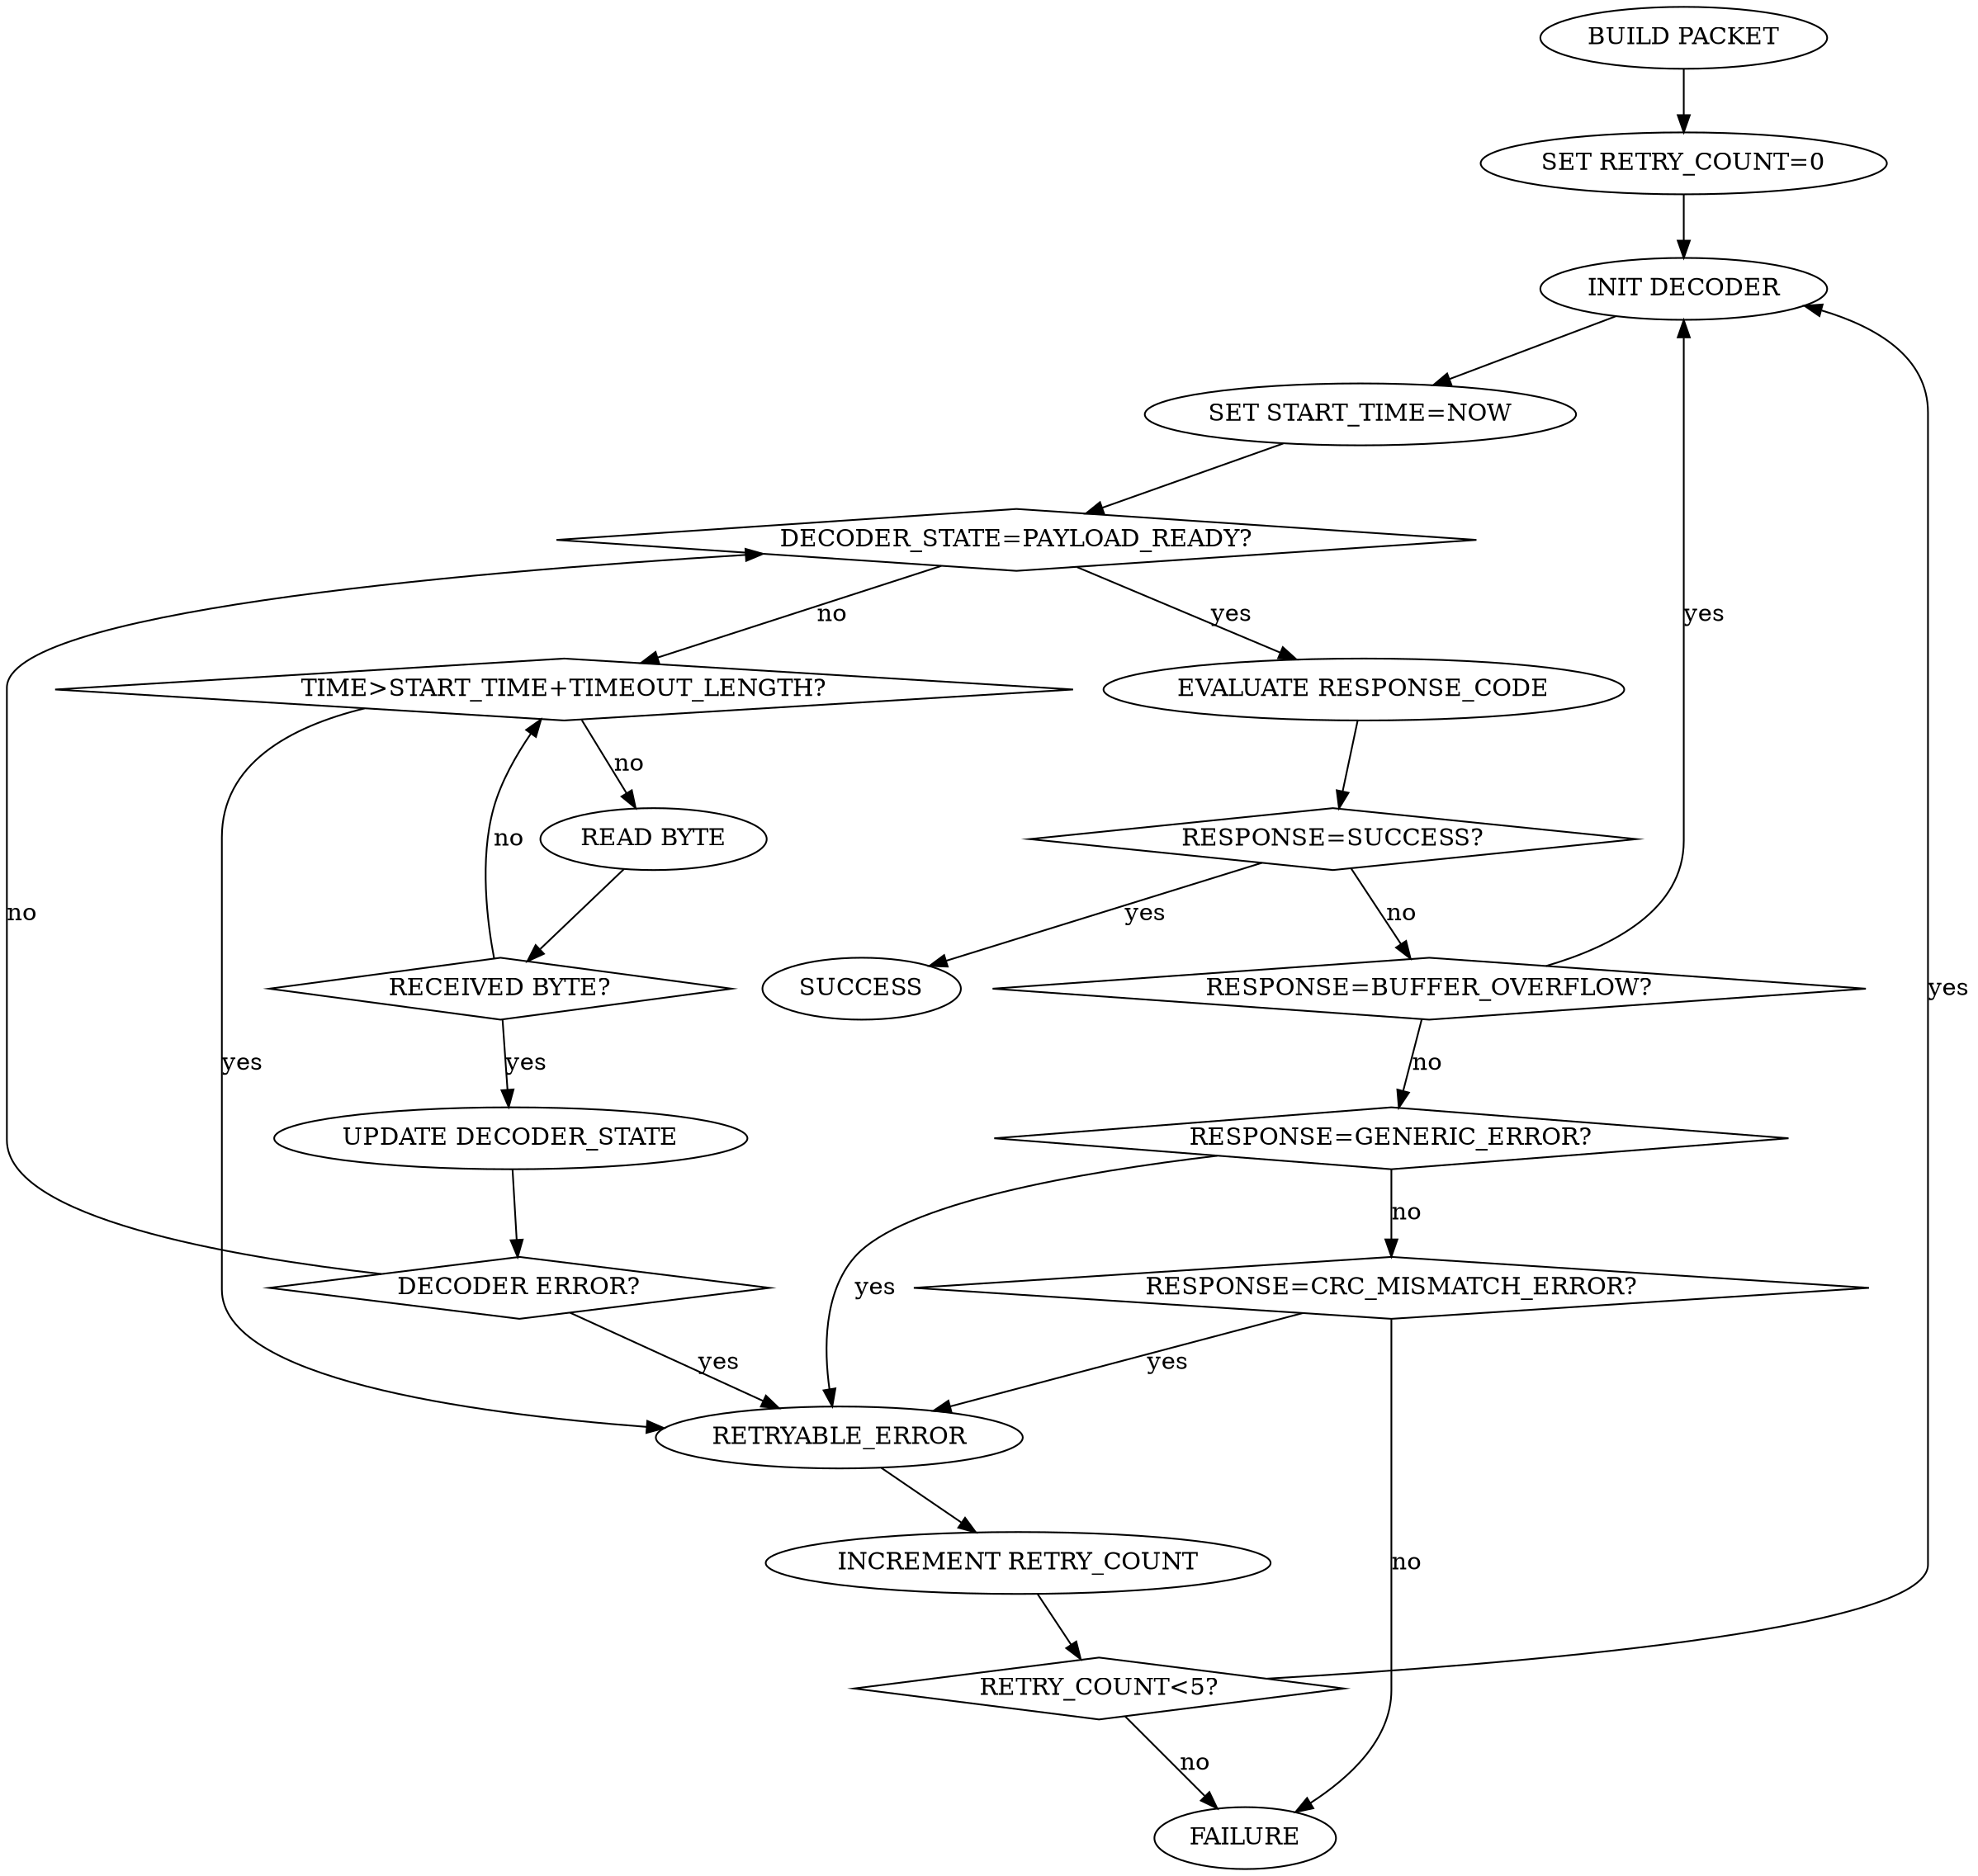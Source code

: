 // vim:ai:et:fenc=utf-8:ff=unix:sw=4:ts=4:

digraph
{
  "BUILD PACKET" -> "SET RETRY_COUNT=0";
  "SET RETRY_COUNT=0" -> "INIT DECODER";
  "INIT DECODER" -> "SET START_TIME=NOW";
  "SET START_TIME=NOW" -> "DECODER_STATE=PAYLOAD_READY?";

  "DECODER_STATE=PAYLOAD_READY?" [shape=diamond];
  "DECODER_STATE=PAYLOAD_READY?" -> "TIME>START_TIME+TIMEOUT_LENGTH?" [label="no"];
  "DECODER_STATE=PAYLOAD_READY?" -> "EVALUATE RESPONSE_CODE" [label="yes"];

  "TIME>START_TIME+TIMEOUT_LENGTH?" [shape=diamond];
  "TIME>START_TIME+TIMEOUT_LENGTH?" -> "READ BYTE" [label="no"];
  "TIME>START_TIME+TIMEOUT_LENGTH?" -> "RETRYABLE_ERROR" [label="yes"];

  "READ BYTE" -> "RECEIVED BYTE?";
  "RECEIVED BYTE?" [shape=diamond];
  "RECEIVED BYTE?" -> "TIME>START_TIME+TIMEOUT_LENGTH?" [label="no"];
  "RECEIVED BYTE?" -> "UPDATE DECODER_STATE" [label="yes"];

  "UPDATE DECODER_STATE" -> "DECODER ERROR?";
  "DECODER ERROR?" [shape=diamond];
  "DECODER ERROR?" -> "RETRYABLE_ERROR" [label="yes"];
  "DECODER ERROR?" -> "DECODER_STATE=PAYLOAD_READY?" [label="no"];

  "EVALUATE RESPONSE_CODE" -> "RESPONSE=SUCCESS?";
  "RESPONSE=SUCCESS?" [shape=diamond];
  "RESPONSE=SUCCESS?" -> "SUCCESS" [label="yes"];
  "RESPONSE=SUCCESS?" -> "RESPONSE=BUFFER_OVERFLOW?" [label="no"];
  
  "RESPONSE=BUFFER_OVERFLOW?" [shape=diamond];
  "RESPONSE=BUFFER_OVERFLOW?" -> "INIT DECODER" [label="yes"];
  "RESPONSE=BUFFER_OVERFLOW?" -> "RESPONSE=GENERIC_ERROR?" [label="no"];

  "RESPONSE=GENERIC_ERROR?" [shape=diamond];
  "RESPONSE=GENERIC_ERROR?" -> "RETRYABLE_ERROR" [label="yes"];
  "RESPONSE=GENERIC_ERROR?" -> "RESPONSE=CRC_MISMATCH_ERROR?" [label="no"];

  "RESPONSE=CRC_MISMATCH_ERROR?" [shape=diamond];
  "RESPONSE=CRC_MISMATCH_ERROR?" -> "RETRYABLE_ERROR" [label="yes"];
  "RESPONSE=CRC_MISMATCH_ERROR?" -> "FAILURE" [label="no"];

  "RETRYABLE_ERROR" -> "INCREMENT RETRY_COUNT";

  "INCREMENT RETRY_COUNT" -> "RETRY_COUNT<5?";
  "RETRY_COUNT<5?" [shape=diamond];
  "RETRY_COUNT<5?" -> "FAILURE" [label="no"];
  "RETRY_COUNT<5?" -> "INIT DECODER" [label="yes"];

}
